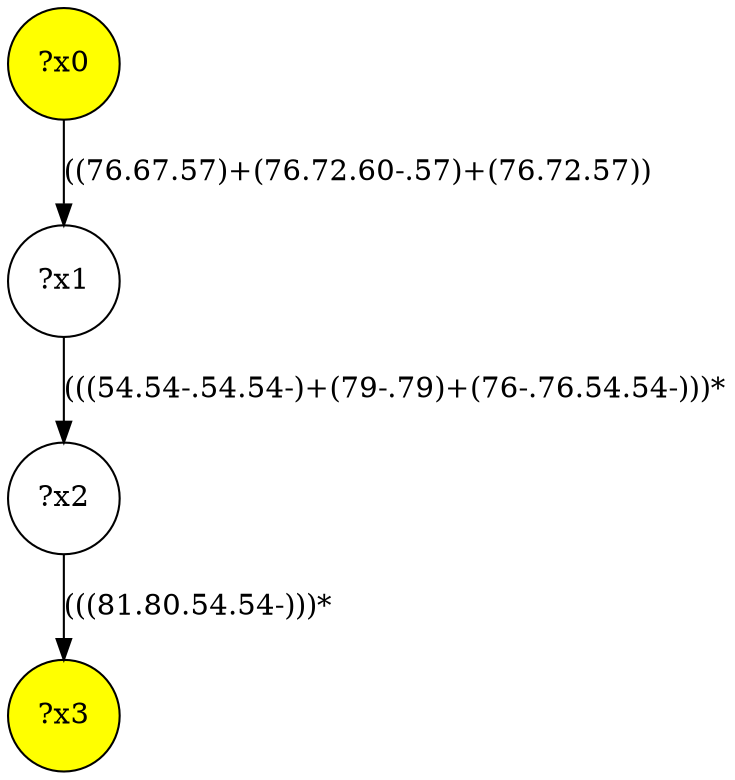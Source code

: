 digraph g {
	x0 [fillcolor="yellow", style="filled," shape=circle, label="?x0"];
	x3 [fillcolor="yellow", style="filled," shape=circle, label="?x3"];
	x1 [shape=circle, label="?x1"];
	x0 -> x1 [label="((76.67.57)+(76.72.60-.57)+(76.72.57))"];
	x2 [shape=circle, label="?x2"];
	x1 -> x2 [label="(((54.54-.54.54-)+(79-.79)+(76-.76.54.54-)))*"];
	x2 -> x3 [label="(((81.80.54.54-)))*"];
}
